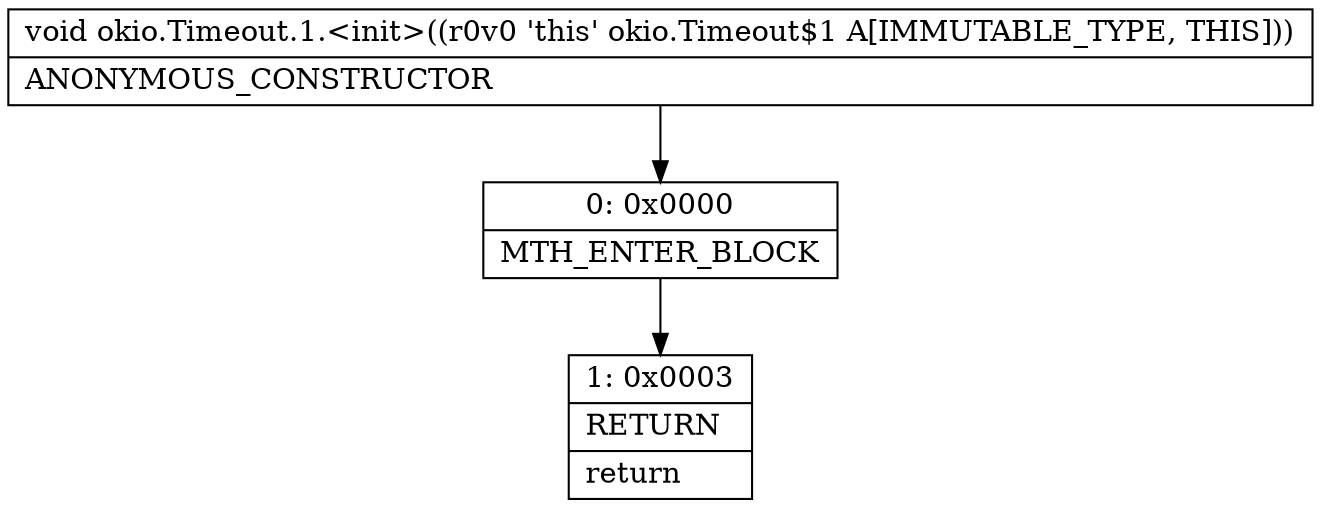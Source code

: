 digraph "CFG forokio.Timeout.1.\<init\>()V" {
Node_0 [shape=record,label="{0\:\ 0x0000|MTH_ENTER_BLOCK\l}"];
Node_1 [shape=record,label="{1\:\ 0x0003|RETURN\l|return\l}"];
MethodNode[shape=record,label="{void okio.Timeout.1.\<init\>((r0v0 'this' okio.Timeout$1 A[IMMUTABLE_TYPE, THIS]))  | ANONYMOUS_CONSTRUCTOR\l}"];
MethodNode -> Node_0;
Node_0 -> Node_1;
}

